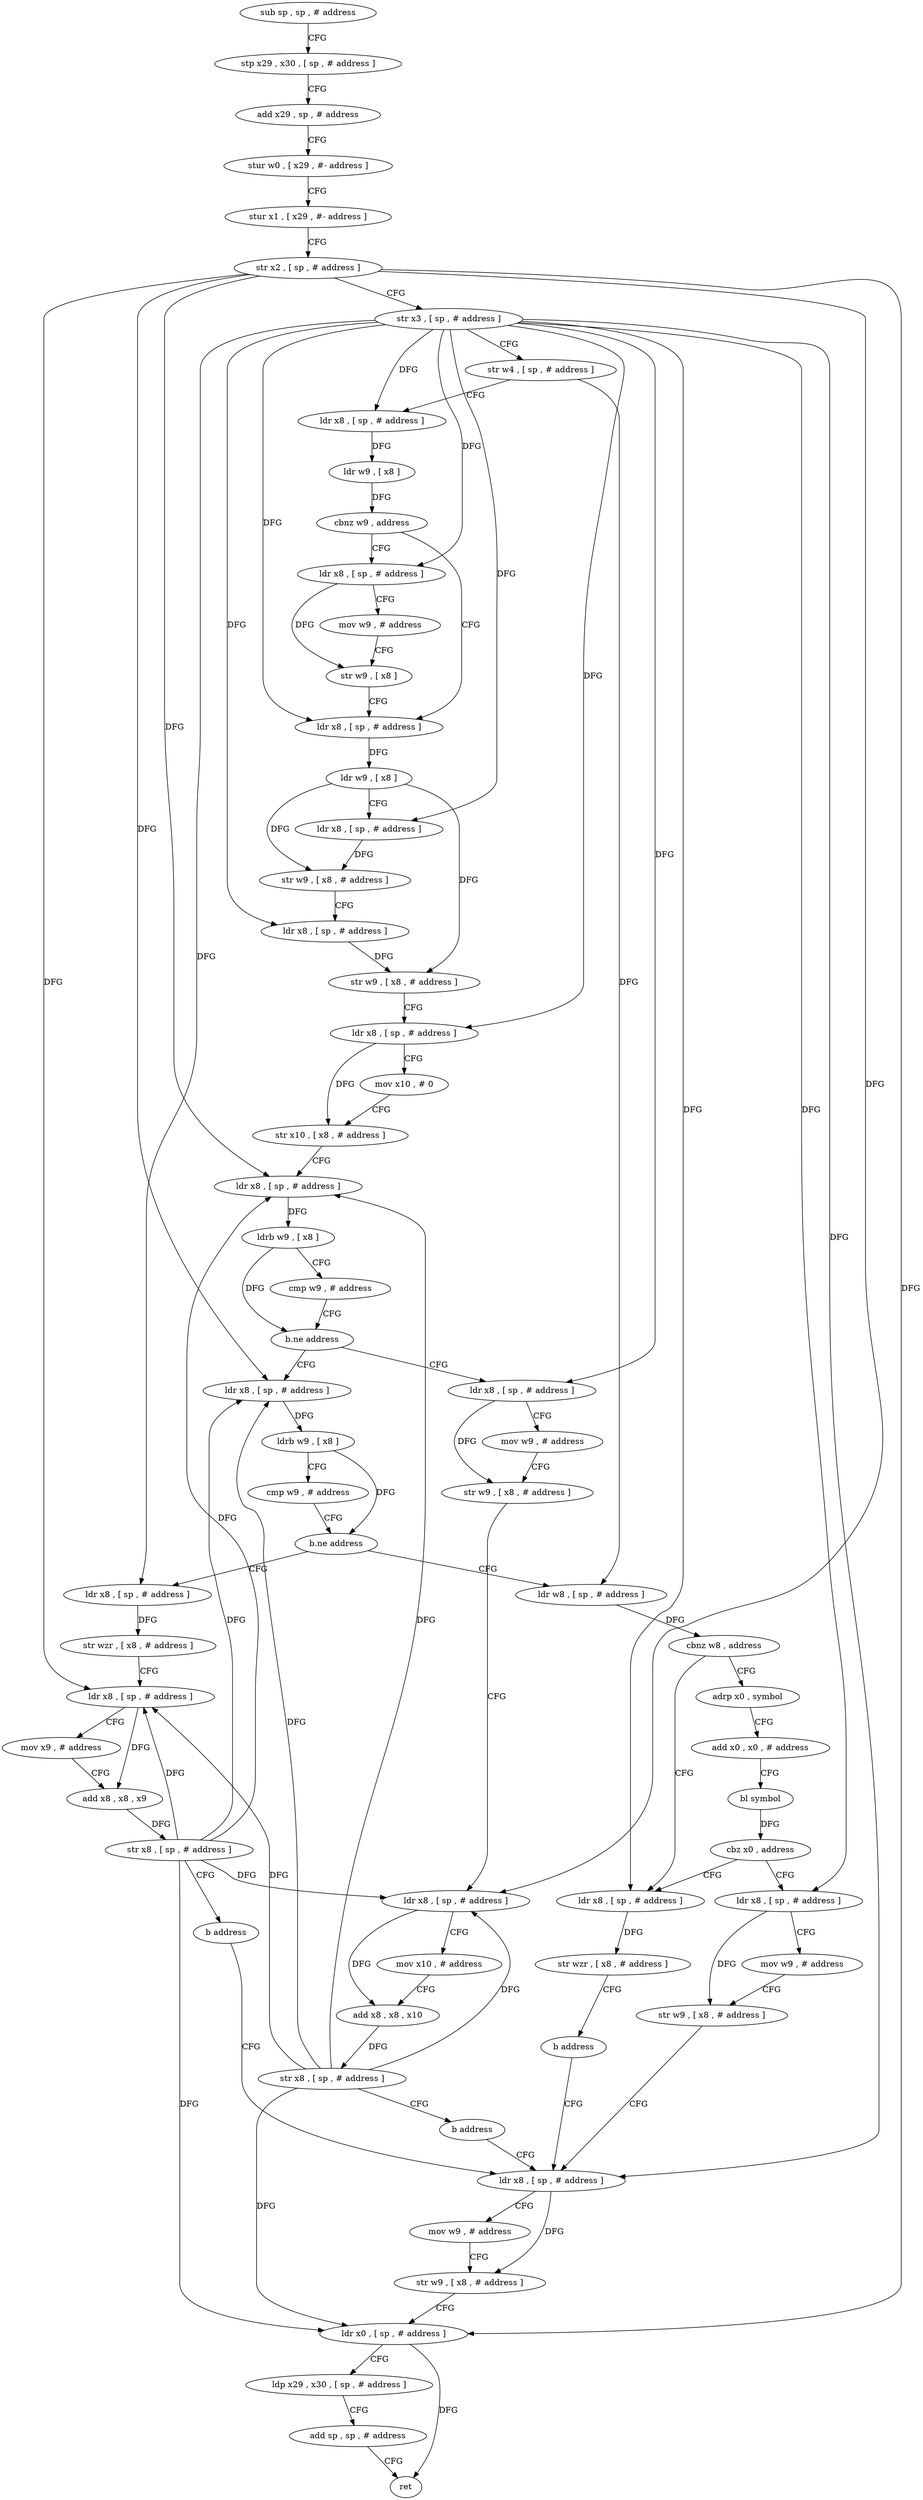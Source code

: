 digraph "func" {
"4206572" [label = "sub sp , sp , # address" ]
"4206576" [label = "stp x29 , x30 , [ sp , # address ]" ]
"4206580" [label = "add x29 , sp , # address" ]
"4206584" [label = "stur w0 , [ x29 , #- address ]" ]
"4206588" [label = "stur x1 , [ x29 , #- address ]" ]
"4206592" [label = "str x2 , [ sp , # address ]" ]
"4206596" [label = "str x3 , [ sp , # address ]" ]
"4206600" [label = "str w4 , [ sp , # address ]" ]
"4206604" [label = "ldr x8 , [ sp , # address ]" ]
"4206608" [label = "ldr w9 , [ x8 ]" ]
"4206612" [label = "cbnz w9 , address" ]
"4206628" [label = "ldr x8 , [ sp , # address ]" ]
"4206616" [label = "ldr x8 , [ sp , # address ]" ]
"4206632" [label = "ldr w9 , [ x8 ]" ]
"4206636" [label = "ldr x8 , [ sp , # address ]" ]
"4206640" [label = "str w9 , [ x8 , # address ]" ]
"4206644" [label = "ldr x8 , [ sp , # address ]" ]
"4206648" [label = "str w9 , [ x8 , # address ]" ]
"4206652" [label = "ldr x8 , [ sp , # address ]" ]
"4206656" [label = "mov x10 , # 0" ]
"4206660" [label = "str x10 , [ x8 , # address ]" ]
"4206664" [label = "ldr x8 , [ sp , # address ]" ]
"4206668" [label = "ldrb w9 , [ x8 ]" ]
"4206672" [label = "cmp w9 , # address" ]
"4206676" [label = "b.ne address" ]
"4206712" [label = "ldr x8 , [ sp , # address ]" ]
"4206680" [label = "ldr x8 , [ sp , # address ]" ]
"4206620" [label = "mov w9 , # address" ]
"4206624" [label = "str w9 , [ x8 ]" ]
"4206716" [label = "ldrb w9 , [ x8 ]" ]
"4206720" [label = "cmp w9 , # address" ]
"4206724" [label = "b.ne address" ]
"4206756" [label = "ldr w8 , [ sp , # address ]" ]
"4206728" [label = "ldr x8 , [ sp , # address ]" ]
"4206684" [label = "mov w9 , # address" ]
"4206688" [label = "str w9 , [ x8 , # address ]" ]
"4206692" [label = "ldr x8 , [ sp , # address ]" ]
"4206696" [label = "mov x10 , # address" ]
"4206700" [label = "add x8 , x8 , x10" ]
"4206704" [label = "str x8 , [ sp , # address ]" ]
"4206708" [label = "b address" ]
"4206804" [label = "ldr x8 , [ sp , # address ]" ]
"4206760" [label = "cbnz w8 , address" ]
"4206780" [label = "ldr x8 , [ sp , # address ]" ]
"4206764" [label = "adrp x0 , symbol" ]
"4206732" [label = "str wzr , [ x8 , # address ]" ]
"4206736" [label = "ldr x8 , [ sp , # address ]" ]
"4206740" [label = "mov x9 , # address" ]
"4206744" [label = "add x8 , x8 , x9" ]
"4206748" [label = "str x8 , [ sp , # address ]" ]
"4206752" [label = "b address" ]
"4206808" [label = "mov w9 , # address" ]
"4206812" [label = "str w9 , [ x8 , # address ]" ]
"4206816" [label = "ldr x0 , [ sp , # address ]" ]
"4206820" [label = "ldp x29 , x30 , [ sp , # address ]" ]
"4206824" [label = "add sp , sp , # address" ]
"4206828" [label = "ret" ]
"4206784" [label = "str wzr , [ x8 , # address ]" ]
"4206788" [label = "b address" ]
"4206768" [label = "add x0 , x0 , # address" ]
"4206772" [label = "bl symbol" ]
"4206776" [label = "cbz x0 , address" ]
"4206792" [label = "ldr x8 , [ sp , # address ]" ]
"4206796" [label = "mov w9 , # address" ]
"4206800" [label = "str w9 , [ x8 , # address ]" ]
"4206572" -> "4206576" [ label = "CFG" ]
"4206576" -> "4206580" [ label = "CFG" ]
"4206580" -> "4206584" [ label = "CFG" ]
"4206584" -> "4206588" [ label = "CFG" ]
"4206588" -> "4206592" [ label = "CFG" ]
"4206592" -> "4206596" [ label = "CFG" ]
"4206592" -> "4206664" [ label = "DFG" ]
"4206592" -> "4206712" [ label = "DFG" ]
"4206592" -> "4206692" [ label = "DFG" ]
"4206592" -> "4206736" [ label = "DFG" ]
"4206592" -> "4206816" [ label = "DFG" ]
"4206596" -> "4206600" [ label = "CFG" ]
"4206596" -> "4206604" [ label = "DFG" ]
"4206596" -> "4206628" [ label = "DFG" ]
"4206596" -> "4206636" [ label = "DFG" ]
"4206596" -> "4206644" [ label = "DFG" ]
"4206596" -> "4206652" [ label = "DFG" ]
"4206596" -> "4206616" [ label = "DFG" ]
"4206596" -> "4206680" [ label = "DFG" ]
"4206596" -> "4206728" [ label = "DFG" ]
"4206596" -> "4206804" [ label = "DFG" ]
"4206596" -> "4206780" [ label = "DFG" ]
"4206596" -> "4206792" [ label = "DFG" ]
"4206600" -> "4206604" [ label = "CFG" ]
"4206600" -> "4206756" [ label = "DFG" ]
"4206604" -> "4206608" [ label = "DFG" ]
"4206608" -> "4206612" [ label = "DFG" ]
"4206612" -> "4206628" [ label = "CFG" ]
"4206612" -> "4206616" [ label = "CFG" ]
"4206628" -> "4206632" [ label = "DFG" ]
"4206616" -> "4206620" [ label = "CFG" ]
"4206616" -> "4206624" [ label = "DFG" ]
"4206632" -> "4206636" [ label = "CFG" ]
"4206632" -> "4206640" [ label = "DFG" ]
"4206632" -> "4206648" [ label = "DFG" ]
"4206636" -> "4206640" [ label = "DFG" ]
"4206640" -> "4206644" [ label = "CFG" ]
"4206644" -> "4206648" [ label = "DFG" ]
"4206648" -> "4206652" [ label = "CFG" ]
"4206652" -> "4206656" [ label = "CFG" ]
"4206652" -> "4206660" [ label = "DFG" ]
"4206656" -> "4206660" [ label = "CFG" ]
"4206660" -> "4206664" [ label = "CFG" ]
"4206664" -> "4206668" [ label = "DFG" ]
"4206668" -> "4206672" [ label = "CFG" ]
"4206668" -> "4206676" [ label = "DFG" ]
"4206672" -> "4206676" [ label = "CFG" ]
"4206676" -> "4206712" [ label = "CFG" ]
"4206676" -> "4206680" [ label = "CFG" ]
"4206712" -> "4206716" [ label = "DFG" ]
"4206680" -> "4206684" [ label = "CFG" ]
"4206680" -> "4206688" [ label = "DFG" ]
"4206620" -> "4206624" [ label = "CFG" ]
"4206624" -> "4206628" [ label = "CFG" ]
"4206716" -> "4206720" [ label = "CFG" ]
"4206716" -> "4206724" [ label = "DFG" ]
"4206720" -> "4206724" [ label = "CFG" ]
"4206724" -> "4206756" [ label = "CFG" ]
"4206724" -> "4206728" [ label = "CFG" ]
"4206756" -> "4206760" [ label = "DFG" ]
"4206728" -> "4206732" [ label = "DFG" ]
"4206684" -> "4206688" [ label = "CFG" ]
"4206688" -> "4206692" [ label = "CFG" ]
"4206692" -> "4206696" [ label = "CFG" ]
"4206692" -> "4206700" [ label = "DFG" ]
"4206696" -> "4206700" [ label = "CFG" ]
"4206700" -> "4206704" [ label = "DFG" ]
"4206704" -> "4206708" [ label = "CFG" ]
"4206704" -> "4206664" [ label = "DFG" ]
"4206704" -> "4206712" [ label = "DFG" ]
"4206704" -> "4206692" [ label = "DFG" ]
"4206704" -> "4206736" [ label = "DFG" ]
"4206704" -> "4206816" [ label = "DFG" ]
"4206708" -> "4206804" [ label = "CFG" ]
"4206804" -> "4206808" [ label = "CFG" ]
"4206804" -> "4206812" [ label = "DFG" ]
"4206760" -> "4206780" [ label = "CFG" ]
"4206760" -> "4206764" [ label = "CFG" ]
"4206780" -> "4206784" [ label = "DFG" ]
"4206764" -> "4206768" [ label = "CFG" ]
"4206732" -> "4206736" [ label = "CFG" ]
"4206736" -> "4206740" [ label = "CFG" ]
"4206736" -> "4206744" [ label = "DFG" ]
"4206740" -> "4206744" [ label = "CFG" ]
"4206744" -> "4206748" [ label = "DFG" ]
"4206748" -> "4206752" [ label = "CFG" ]
"4206748" -> "4206664" [ label = "DFG" ]
"4206748" -> "4206712" [ label = "DFG" ]
"4206748" -> "4206692" [ label = "DFG" ]
"4206748" -> "4206736" [ label = "DFG" ]
"4206748" -> "4206816" [ label = "DFG" ]
"4206752" -> "4206804" [ label = "CFG" ]
"4206808" -> "4206812" [ label = "CFG" ]
"4206812" -> "4206816" [ label = "CFG" ]
"4206816" -> "4206820" [ label = "CFG" ]
"4206816" -> "4206828" [ label = "DFG" ]
"4206820" -> "4206824" [ label = "CFG" ]
"4206824" -> "4206828" [ label = "CFG" ]
"4206784" -> "4206788" [ label = "CFG" ]
"4206788" -> "4206804" [ label = "CFG" ]
"4206768" -> "4206772" [ label = "CFG" ]
"4206772" -> "4206776" [ label = "DFG" ]
"4206776" -> "4206792" [ label = "CFG" ]
"4206776" -> "4206780" [ label = "CFG" ]
"4206792" -> "4206796" [ label = "CFG" ]
"4206792" -> "4206800" [ label = "DFG" ]
"4206796" -> "4206800" [ label = "CFG" ]
"4206800" -> "4206804" [ label = "CFG" ]
}
